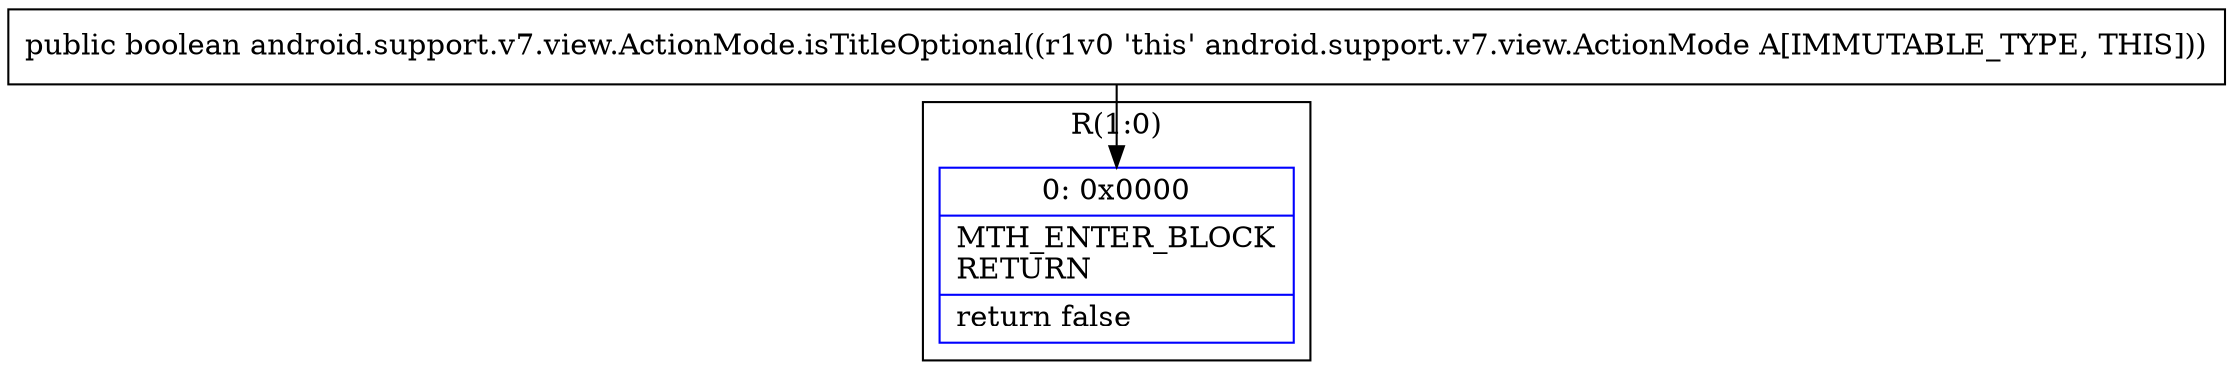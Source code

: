 digraph "CFG forandroid.support.v7.view.ActionMode.isTitleOptional()Z" {
subgraph cluster_Region_1314570376 {
label = "R(1:0)";
node [shape=record,color=blue];
Node_0 [shape=record,label="{0\:\ 0x0000|MTH_ENTER_BLOCK\lRETURN\l|return false\l}"];
}
MethodNode[shape=record,label="{public boolean android.support.v7.view.ActionMode.isTitleOptional((r1v0 'this' android.support.v7.view.ActionMode A[IMMUTABLE_TYPE, THIS])) }"];
MethodNode -> Node_0;
}


